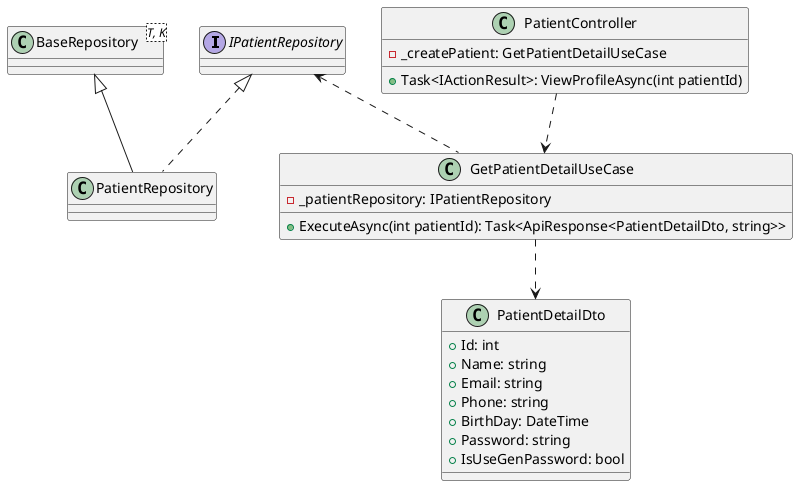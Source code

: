 @startuml
interface IPatientRepository

class BaseRepository<T, K>

class PatientRepository {
}

class GetPatientDetailUseCase {
  - _patientRepository: IPatientRepository
+ ExecuteAsync(int patientId): Task<ApiResponse<PatientDetailDto, string>>
}


class PatientController {
  -  _createPatient: GetPatientDetailUseCase
  +  Task<IActionResult>: ViewProfileAsync(int patientId)
}

class PatientDetailDto{
+  Id: int
+  Name: string
+  Email: string
+  Phone: string
+  BirthDay: DateTime
+  Password: string
+  IsUseGenPassword: bool
}
BaseRepository <|-- PatientRepository
IPatientRepository <|.. PatientRepository
IPatientRepository <.. GetPatientDetailUseCase

PatientController ..> GetPatientDetailUseCase
GetPatientDetailUseCase ..> PatientDetailDto

@enduml
